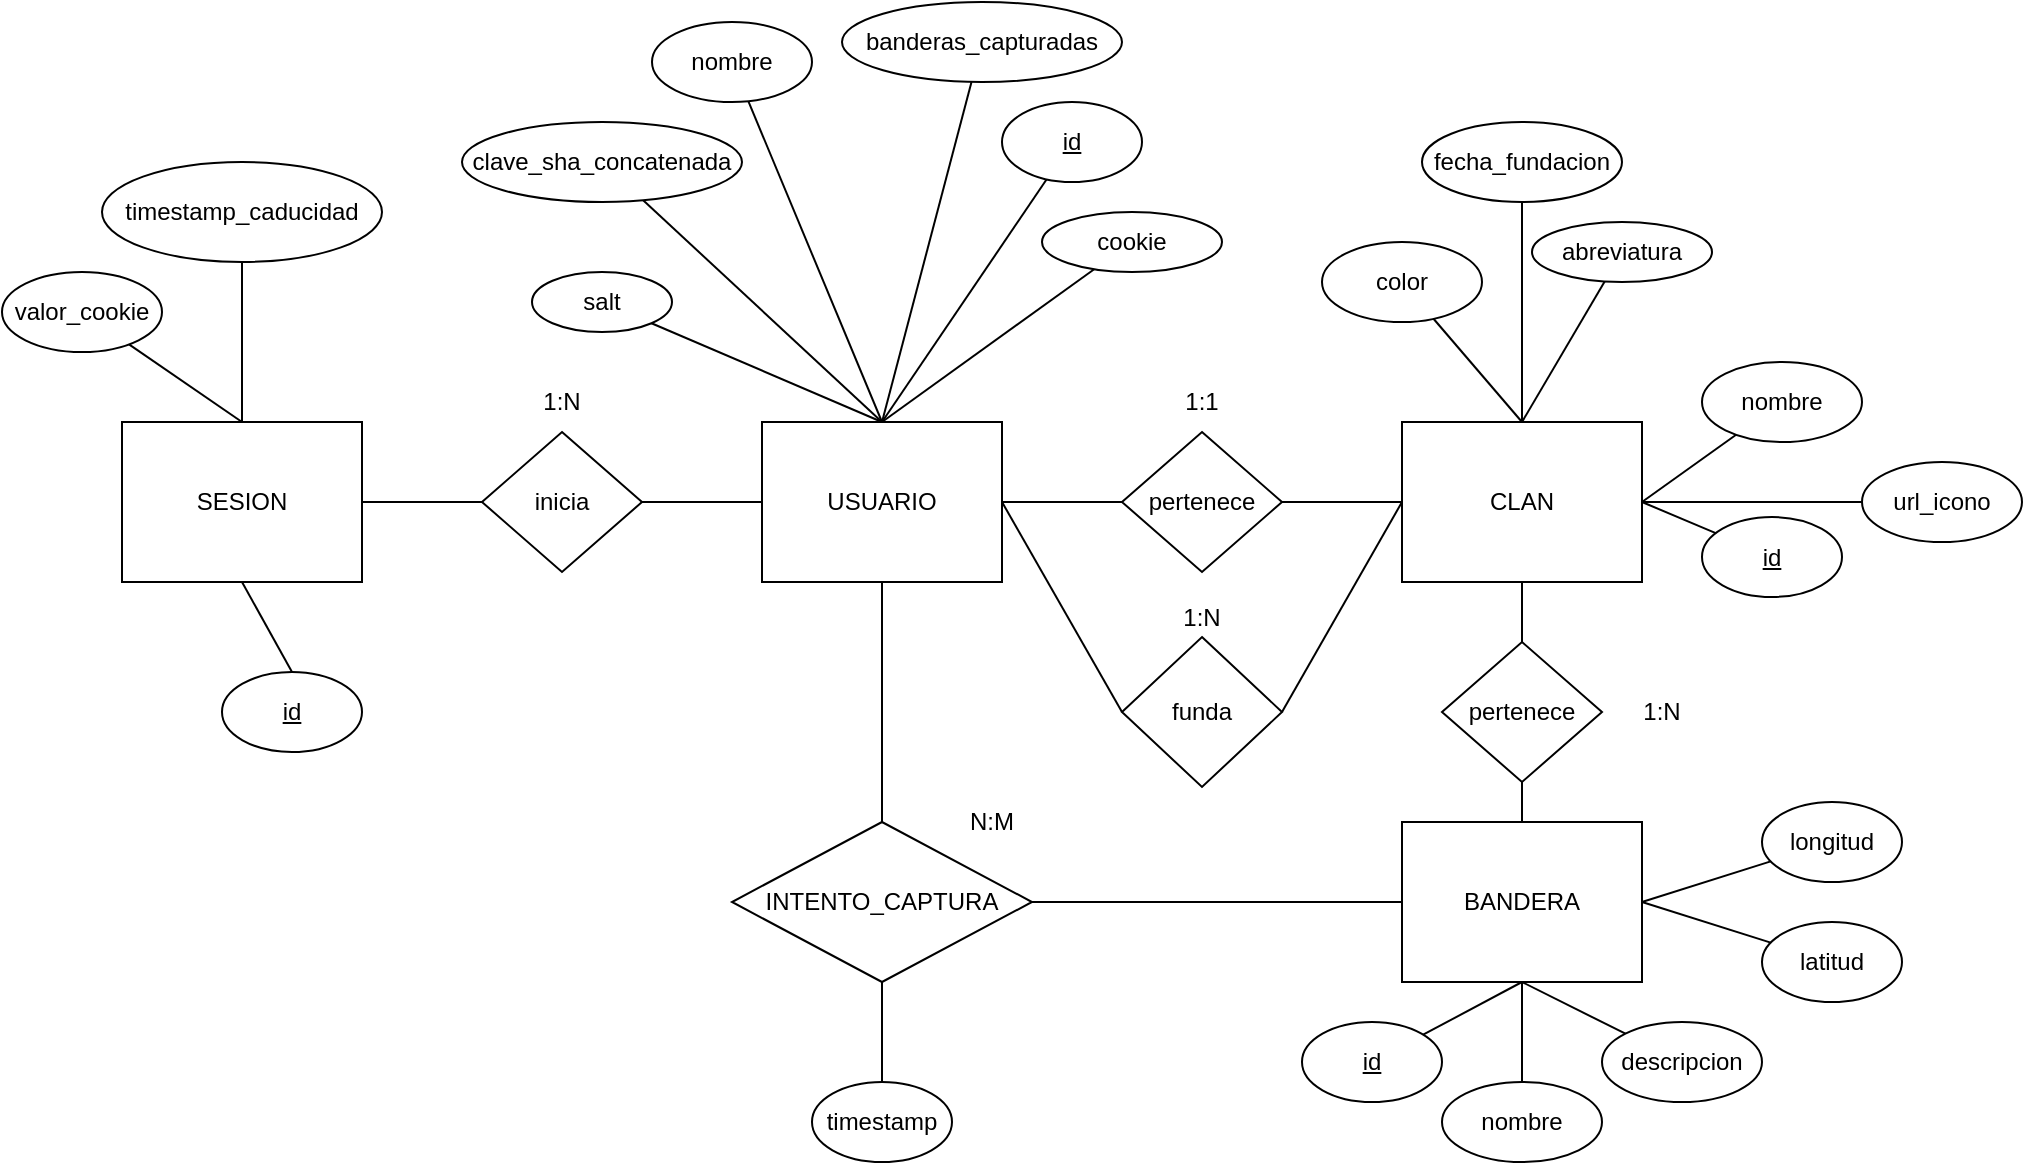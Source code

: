 <mxfile version="14.0.1" type="device"><diagram id="ZcFw3NsDIBaOdlPS0Ph0" name="Page-1"><mxGraphModel dx="868" dy="504" grid="1" gridSize="10" guides="1" tooltips="1" connect="1" arrows="1" fold="1" page="1" pageScale="1" pageWidth="1600" pageHeight="1200" math="0" shadow="0"><root><mxCell id="0"/><mxCell id="1" parent="0"/><mxCell id="fSJjw-DLxBgylvuJ7mEP-44" style="edgeStyle=orthogonalEdgeStyle;rounded=0;orthogonalLoop=1;jettySize=auto;html=1;exitX=0;exitY=0.5;exitDx=0;exitDy=0;entryX=1;entryY=0.5;entryDx=0;entryDy=0;endArrow=none;endFill=0;" parent="1" source="fSJjw-DLxBgylvuJ7mEP-1" target="fSJjw-DLxBgylvuJ7mEP-39" edge="1"><mxGeometry relative="1" as="geometry"/></mxCell><mxCell id="fSJjw-DLxBgylvuJ7mEP-52" style="edgeStyle=none;rounded=0;orthogonalLoop=1;jettySize=auto;html=1;exitX=0.5;exitY=0;exitDx=0;exitDy=0;endArrow=none;endFill=0;" parent="1" source="fSJjw-DLxBgylvuJ7mEP-1" target="fSJjw-DLxBgylvuJ7mEP-9" edge="1"><mxGeometry relative="1" as="geometry"/></mxCell><mxCell id="fSJjw-DLxBgylvuJ7mEP-53" style="edgeStyle=none;rounded=0;orthogonalLoop=1;jettySize=auto;html=1;exitX=0.5;exitY=0;exitDx=0;exitDy=0;endArrow=none;endFill=0;" parent="1" source="fSJjw-DLxBgylvuJ7mEP-1" target="fSJjw-DLxBgylvuJ7mEP-6" edge="1"><mxGeometry relative="1" as="geometry"/></mxCell><mxCell id="fSJjw-DLxBgylvuJ7mEP-54" style="edgeStyle=none;rounded=0;orthogonalLoop=1;jettySize=auto;html=1;exitX=0.5;exitY=0;exitDx=0;exitDy=0;endArrow=none;endFill=0;" parent="1" source="fSJjw-DLxBgylvuJ7mEP-1" target="fSJjw-DLxBgylvuJ7mEP-32" edge="1"><mxGeometry relative="1" as="geometry"/></mxCell><mxCell id="fSJjw-DLxBgylvuJ7mEP-55" style="edgeStyle=none;rounded=0;orthogonalLoop=1;jettySize=auto;html=1;exitX=0.5;exitY=0;exitDx=0;exitDy=0;endArrow=none;endFill=0;" parent="1" source="fSJjw-DLxBgylvuJ7mEP-1" target="fSJjw-DLxBgylvuJ7mEP-5" edge="1"><mxGeometry relative="1" as="geometry"/></mxCell><mxCell id="fSJjw-DLxBgylvuJ7mEP-56" style="edgeStyle=none;rounded=0;orthogonalLoop=1;jettySize=auto;html=1;exitX=0.5;exitY=0;exitDx=0;exitDy=0;endArrow=none;endFill=0;" parent="1" source="fSJjw-DLxBgylvuJ7mEP-1" target="fSJjw-DLxBgylvuJ7mEP-10" edge="1"><mxGeometry relative="1" as="geometry"/></mxCell><mxCell id="fSJjw-DLxBgylvuJ7mEP-57" style="edgeStyle=none;rounded=0;orthogonalLoop=1;jettySize=auto;html=1;exitX=0.5;exitY=0;exitDx=0;exitDy=0;endArrow=none;endFill=0;" parent="1" source="fSJjw-DLxBgylvuJ7mEP-1" target="fSJjw-DLxBgylvuJ7mEP-8" edge="1"><mxGeometry relative="1" as="geometry"/></mxCell><mxCell id="fSJjw-DLxBgylvuJ7mEP-1" value="USUARIO" style="rounded=0;whiteSpace=wrap;html=1;" parent="1" vertex="1"><mxGeometry x="400" y="240" width="120" height="80" as="geometry"/></mxCell><mxCell id="fSJjw-DLxBgylvuJ7mEP-22" style="edgeStyle=orthogonalEdgeStyle;rounded=0;orthogonalLoop=1;jettySize=auto;html=1;exitX=0.5;exitY=1;exitDx=0;exitDy=0;entryX=0.5;entryY=0;entryDx=0;entryDy=0;endArrow=none;endFill=0;" parent="1" source="fSJjw-DLxBgylvuJ7mEP-2" target="fSJjw-DLxBgylvuJ7mEP-17" edge="1"><mxGeometry relative="1" as="geometry"/></mxCell><mxCell id="fSJjw-DLxBgylvuJ7mEP-59" style="edgeStyle=none;rounded=0;orthogonalLoop=1;jettySize=auto;html=1;exitX=1;exitY=0.5;exitDx=0;exitDy=0;endArrow=none;endFill=0;" parent="1" source="fSJjw-DLxBgylvuJ7mEP-2" target="fSJjw-DLxBgylvuJ7mEP-11" edge="1"><mxGeometry relative="1" as="geometry"/></mxCell><mxCell id="fSJjw-DLxBgylvuJ7mEP-60" style="edgeStyle=none;rounded=0;orthogonalLoop=1;jettySize=auto;html=1;exitX=1;exitY=0.5;exitDx=0;exitDy=0;endArrow=none;endFill=0;" parent="1" source="fSJjw-DLxBgylvuJ7mEP-2" target="fSJjw-DLxBgylvuJ7mEP-29" edge="1"><mxGeometry relative="1" as="geometry"/></mxCell><mxCell id="fSJjw-DLxBgylvuJ7mEP-61" style="edgeStyle=none;rounded=0;orthogonalLoop=1;jettySize=auto;html=1;exitX=1;exitY=0.5;exitDx=0;exitDy=0;endArrow=none;endFill=0;" parent="1" source="fSJjw-DLxBgylvuJ7mEP-2" target="fSJjw-DLxBgylvuJ7mEP-27" edge="1"><mxGeometry relative="1" as="geometry"/></mxCell><mxCell id="fSJjw-DLxBgylvuJ7mEP-62" style="edgeStyle=none;rounded=0;orthogonalLoop=1;jettySize=auto;html=1;exitX=0.5;exitY=0;exitDx=0;exitDy=0;endArrow=none;endFill=0;" parent="1" source="fSJjw-DLxBgylvuJ7mEP-2" target="fSJjw-DLxBgylvuJ7mEP-28" edge="1"><mxGeometry relative="1" as="geometry"/></mxCell><mxCell id="fSJjw-DLxBgylvuJ7mEP-64" style="edgeStyle=none;rounded=0;orthogonalLoop=1;jettySize=auto;html=1;exitX=0.5;exitY=0;exitDx=0;exitDy=0;endArrow=none;endFill=0;" parent="1" source="fSJjw-DLxBgylvuJ7mEP-2" target="fSJjw-DLxBgylvuJ7mEP-31" edge="1"><mxGeometry relative="1" as="geometry"/></mxCell><mxCell id="Yia6508VSB47oYlitVN--6" style="edgeStyle=none;rounded=0;orthogonalLoop=1;jettySize=auto;html=1;exitX=0.5;exitY=0;exitDx=0;exitDy=0;endArrow=none;endFill=0;" edge="1" parent="1" source="fSJjw-DLxBgylvuJ7mEP-2" target="Yia6508VSB47oYlitVN--5"><mxGeometry relative="1" as="geometry"/></mxCell><mxCell id="fSJjw-DLxBgylvuJ7mEP-2" value="CLAN" style="rounded=0;whiteSpace=wrap;html=1;" parent="1" vertex="1"><mxGeometry x="720" y="240" width="120" height="80" as="geometry"/></mxCell><mxCell id="fSJjw-DLxBgylvuJ7mEP-66" style="edgeStyle=none;rounded=0;orthogonalLoop=1;jettySize=auto;html=1;exitX=1;exitY=0.5;exitDx=0;exitDy=0;endArrow=none;endFill=0;" parent="1" source="fSJjw-DLxBgylvuJ7mEP-3" target="fSJjw-DLxBgylvuJ7mEP-35" edge="1"><mxGeometry relative="1" as="geometry"/></mxCell><mxCell id="fSJjw-DLxBgylvuJ7mEP-67" style="edgeStyle=none;rounded=0;orthogonalLoop=1;jettySize=auto;html=1;exitX=0.5;exitY=1;exitDx=0;exitDy=0;endArrow=none;endFill=0;" parent="1" source="fSJjw-DLxBgylvuJ7mEP-3" target="fSJjw-DLxBgylvuJ7mEP-36" edge="1"><mxGeometry relative="1" as="geometry"/></mxCell><mxCell id="fSJjw-DLxBgylvuJ7mEP-68" style="edgeStyle=none;rounded=0;orthogonalLoop=1;jettySize=auto;html=1;exitX=0.5;exitY=1;exitDx=0;exitDy=0;endArrow=none;endFill=0;" parent="1" source="fSJjw-DLxBgylvuJ7mEP-3" target="fSJjw-DLxBgylvuJ7mEP-13" edge="1"><mxGeometry relative="1" as="geometry"/></mxCell><mxCell id="fSJjw-DLxBgylvuJ7mEP-69" style="edgeStyle=none;rounded=0;orthogonalLoop=1;jettySize=auto;html=1;exitX=0.5;exitY=1;exitDx=0;exitDy=0;endArrow=none;endFill=0;" parent="1" source="fSJjw-DLxBgylvuJ7mEP-3" target="fSJjw-DLxBgylvuJ7mEP-26" edge="1"><mxGeometry relative="1" as="geometry"/></mxCell><mxCell id="vTsiVbhXM3s6ITpNbA8i-2" style="rounded=0;orthogonalLoop=1;jettySize=auto;html=1;exitX=1;exitY=0.5;exitDx=0;exitDy=0;endArrow=none;endFill=0;" parent="1" source="fSJjw-DLxBgylvuJ7mEP-3" target="vTsiVbhXM3s6ITpNbA8i-1" edge="1"><mxGeometry relative="1" as="geometry"/></mxCell><mxCell id="fSJjw-DLxBgylvuJ7mEP-3" value="BANDERA" style="rounded=0;whiteSpace=wrap;html=1;" parent="1" vertex="1"><mxGeometry x="720" y="440" width="120" height="80" as="geometry"/></mxCell><mxCell id="fSJjw-DLxBgylvuJ7mEP-70" style="edgeStyle=none;rounded=0;orthogonalLoop=1;jettySize=auto;html=1;exitX=0.5;exitY=1;exitDx=0;exitDy=0;endArrow=none;endFill=0;" parent="1" source="Yia6508VSB47oYlitVN--1" target="fSJjw-DLxBgylvuJ7mEP-34" edge="1"><mxGeometry relative="1" as="geometry"><mxPoint x="460" y="520" as="sourcePoint"/></mxGeometry></mxCell><mxCell id="fSJjw-DLxBgylvuJ7mEP-5" value="&lt;u&gt;id&lt;/u&gt;" style="ellipse;whiteSpace=wrap;html=1;" parent="1" vertex="1"><mxGeometry x="520" y="80" width="70" height="40" as="geometry"/></mxCell><mxCell id="fSJjw-DLxBgylvuJ7mEP-6" value="nombre" style="ellipse;whiteSpace=wrap;html=1;" parent="1" vertex="1"><mxGeometry x="345" y="40" width="80" height="40" as="geometry"/></mxCell><mxCell id="fSJjw-DLxBgylvuJ7mEP-8" value="salt" style="ellipse;whiteSpace=wrap;html=1;" parent="1" vertex="1"><mxGeometry x="285" y="165" width="70" height="30" as="geometry"/></mxCell><mxCell id="fSJjw-DLxBgylvuJ7mEP-9" value="clave_sha_concatenada" style="ellipse;whiteSpace=wrap;html=1;" parent="1" vertex="1"><mxGeometry x="250" y="90" width="140" height="40" as="geometry"/></mxCell><mxCell id="fSJjw-DLxBgylvuJ7mEP-10" value="cookie" style="ellipse;whiteSpace=wrap;html=1;" parent="1" vertex="1"><mxGeometry x="540" y="135" width="90" height="30" as="geometry"/></mxCell><mxCell id="fSJjw-DLxBgylvuJ7mEP-11" value="&lt;u&gt;id&lt;/u&gt;" style="ellipse;whiteSpace=wrap;html=1;" parent="1" vertex="1"><mxGeometry x="870" y="287.5" width="70" height="40" as="geometry"/></mxCell><mxCell id="fSJjw-DLxBgylvuJ7mEP-13" value="&lt;u&gt;id&lt;/u&gt;" style="ellipse;whiteSpace=wrap;html=1;" parent="1" vertex="1"><mxGeometry x="670" y="540" width="70" height="40" as="geometry"/></mxCell><mxCell id="fSJjw-DLxBgylvuJ7mEP-19" style="edgeStyle=orthogonalEdgeStyle;rounded=0;orthogonalLoop=1;jettySize=auto;html=1;exitX=0.5;exitY=0;exitDx=0;exitDy=0;entryX=0.5;entryY=1;entryDx=0;entryDy=0;endArrow=none;endFill=0;" parent="1" source="Yia6508VSB47oYlitVN--1" target="fSJjw-DLxBgylvuJ7mEP-1" edge="1"><mxGeometry relative="1" as="geometry"><mxPoint x="460" y="350" as="sourcePoint"/></mxGeometry></mxCell><mxCell id="fSJjw-DLxBgylvuJ7mEP-20" style="edgeStyle=orthogonalEdgeStyle;rounded=0;orthogonalLoop=1;jettySize=auto;html=1;exitX=0;exitY=0.5;exitDx=0;exitDy=0;entryX=1;entryY=0.5;entryDx=0;entryDy=0;endArrow=none;endFill=0;" parent="1" source="fSJjw-DLxBgylvuJ7mEP-15" target="fSJjw-DLxBgylvuJ7mEP-1" edge="1"><mxGeometry relative="1" as="geometry"/></mxCell><mxCell id="fSJjw-DLxBgylvuJ7mEP-21" style="edgeStyle=orthogonalEdgeStyle;rounded=0;orthogonalLoop=1;jettySize=auto;html=1;exitX=1;exitY=0.5;exitDx=0;exitDy=0;entryX=0;entryY=0.5;entryDx=0;entryDy=0;endArrow=none;endFill=0;" parent="1" source="fSJjw-DLxBgylvuJ7mEP-15" target="fSJjw-DLxBgylvuJ7mEP-2" edge="1"><mxGeometry relative="1" as="geometry"/></mxCell><mxCell id="fSJjw-DLxBgylvuJ7mEP-15" value="pertenece" style="rhombus;whiteSpace=wrap;html=1;" parent="1" vertex="1"><mxGeometry x="580" y="245" width="80" height="70" as="geometry"/></mxCell><mxCell id="fSJjw-DLxBgylvuJ7mEP-24" style="edgeStyle=orthogonalEdgeStyle;rounded=0;orthogonalLoop=1;jettySize=auto;html=1;exitX=1;exitY=0.5;exitDx=0;exitDy=0;entryX=0;entryY=0.5;entryDx=0;entryDy=0;endArrow=none;endFill=0;" parent="1" source="Yia6508VSB47oYlitVN--1" target="fSJjw-DLxBgylvuJ7mEP-3" edge="1"><mxGeometry relative="1" as="geometry"><mxPoint x="660" y="480" as="sourcePoint"/></mxGeometry></mxCell><mxCell id="fSJjw-DLxBgylvuJ7mEP-23" style="edgeStyle=orthogonalEdgeStyle;rounded=0;orthogonalLoop=1;jettySize=auto;html=1;exitX=0.5;exitY=1;exitDx=0;exitDy=0;entryX=0.5;entryY=0;entryDx=0;entryDy=0;endArrow=none;endFill=0;" parent="1" source="fSJjw-DLxBgylvuJ7mEP-17" target="fSJjw-DLxBgylvuJ7mEP-3" edge="1"><mxGeometry relative="1" as="geometry"/></mxCell><mxCell id="fSJjw-DLxBgylvuJ7mEP-17" value="pertenece" style="rhombus;whiteSpace=wrap;html=1;" parent="1" vertex="1"><mxGeometry x="740" y="350" width="80" height="70" as="geometry"/></mxCell><mxCell id="fSJjw-DLxBgylvuJ7mEP-26" value="nombre" style="ellipse;whiteSpace=wrap;html=1;" parent="1" vertex="1"><mxGeometry x="740" y="570" width="80" height="40" as="geometry"/></mxCell><mxCell id="fSJjw-DLxBgylvuJ7mEP-27" value="nombre" style="ellipse;whiteSpace=wrap;html=1;" parent="1" vertex="1"><mxGeometry x="870" y="210" width="80" height="40" as="geometry"/></mxCell><mxCell id="fSJjw-DLxBgylvuJ7mEP-28" value="color" style="ellipse;whiteSpace=wrap;html=1;" parent="1" vertex="1"><mxGeometry x="680" y="150" width="80" height="40" as="geometry"/></mxCell><mxCell id="fSJjw-DLxBgylvuJ7mEP-29" value="url_icono" style="ellipse;whiteSpace=wrap;html=1;" parent="1" vertex="1"><mxGeometry x="950" y="260" width="80" height="40" as="geometry"/></mxCell><mxCell id="fSJjw-DLxBgylvuJ7mEP-31" value="abreviatura" style="ellipse;whiteSpace=wrap;html=1;" parent="1" vertex="1"><mxGeometry x="785" y="140" width="90" height="30" as="geometry"/></mxCell><mxCell id="fSJjw-DLxBgylvuJ7mEP-32" value="banderas_capturadas" style="ellipse;whiteSpace=wrap;html=1;" parent="1" vertex="1"><mxGeometry x="440" y="30" width="140" height="40" as="geometry"/></mxCell><mxCell id="fSJjw-DLxBgylvuJ7mEP-34" value="timestamp" style="ellipse;whiteSpace=wrap;html=1;" parent="1" vertex="1"><mxGeometry x="425" y="570" width="70" height="40" as="geometry"/></mxCell><mxCell id="fSJjw-DLxBgylvuJ7mEP-35" value="latitud" style="ellipse;whiteSpace=wrap;html=1;" parent="1" vertex="1"><mxGeometry x="900" y="490" width="70" height="40" as="geometry"/></mxCell><mxCell id="fSJjw-DLxBgylvuJ7mEP-36" value="descripcion" style="ellipse;whiteSpace=wrap;html=1;" parent="1" vertex="1"><mxGeometry x="820" y="540" width="80" height="40" as="geometry"/></mxCell><mxCell id="fSJjw-DLxBgylvuJ7mEP-47" style="rounded=0;orthogonalLoop=1;jettySize=auto;html=1;exitX=0.5;exitY=1;exitDx=0;exitDy=0;entryX=0.5;entryY=0;entryDx=0;entryDy=0;endArrow=none;endFill=0;" parent="1" source="fSJjw-DLxBgylvuJ7mEP-38" target="fSJjw-DLxBgylvuJ7mEP-43" edge="1"><mxGeometry relative="1" as="geometry"/></mxCell><mxCell id="fSJjw-DLxBgylvuJ7mEP-49" style="edgeStyle=none;rounded=0;orthogonalLoop=1;jettySize=auto;html=1;exitX=0.5;exitY=0;exitDx=0;exitDy=0;endArrow=none;endFill=0;" parent="1" source="fSJjw-DLxBgylvuJ7mEP-38" target="fSJjw-DLxBgylvuJ7mEP-40" edge="1"><mxGeometry relative="1" as="geometry"/></mxCell><mxCell id="fSJjw-DLxBgylvuJ7mEP-50" style="edgeStyle=none;rounded=0;orthogonalLoop=1;jettySize=auto;html=1;exitX=0.5;exitY=0;exitDx=0;exitDy=0;endArrow=none;endFill=0;" parent="1" source="fSJjw-DLxBgylvuJ7mEP-38" target="fSJjw-DLxBgylvuJ7mEP-41" edge="1"><mxGeometry relative="1" as="geometry"/></mxCell><mxCell id="fSJjw-DLxBgylvuJ7mEP-38" value="SESION" style="rounded=0;whiteSpace=wrap;html=1;" parent="1" vertex="1"><mxGeometry x="80" y="240" width="120" height="80" as="geometry"/></mxCell><mxCell id="fSJjw-DLxBgylvuJ7mEP-45" style="edgeStyle=orthogonalEdgeStyle;rounded=0;orthogonalLoop=1;jettySize=auto;html=1;exitX=0;exitY=0.5;exitDx=0;exitDy=0;entryX=1;entryY=0.5;entryDx=0;entryDy=0;endArrow=none;endFill=0;" parent="1" source="fSJjw-DLxBgylvuJ7mEP-39" target="fSJjw-DLxBgylvuJ7mEP-38" edge="1"><mxGeometry relative="1" as="geometry"/></mxCell><mxCell id="fSJjw-DLxBgylvuJ7mEP-39" value="inicia" style="rhombus;whiteSpace=wrap;html=1;" parent="1" vertex="1"><mxGeometry x="260" y="245" width="80" height="70" as="geometry"/></mxCell><mxCell id="fSJjw-DLxBgylvuJ7mEP-40" value="valor_cookie" style="ellipse;whiteSpace=wrap;html=1;" parent="1" vertex="1"><mxGeometry x="20" y="165" width="80" height="40" as="geometry"/></mxCell><mxCell id="fSJjw-DLxBgylvuJ7mEP-41" value="timestamp_caducidad" style="ellipse;whiteSpace=wrap;html=1;" parent="1" vertex="1"><mxGeometry x="70" y="110" width="140" height="50" as="geometry"/></mxCell><mxCell id="fSJjw-DLxBgylvuJ7mEP-43" value="&lt;u&gt;id&lt;/u&gt;" style="ellipse;whiteSpace=wrap;html=1;" parent="1" vertex="1"><mxGeometry x="130" y="365" width="70" height="40" as="geometry"/></mxCell><mxCell id="vTsiVbhXM3s6ITpNbA8i-1" value="longitud" style="ellipse;whiteSpace=wrap;html=1;" parent="1" vertex="1"><mxGeometry x="900" y="430" width="70" height="40" as="geometry"/></mxCell><mxCell id="Yia6508VSB47oYlitVN--1" value="INTENTO_CAPTURA" style="rhombus;whiteSpace=wrap;html=1;" vertex="1" parent="1"><mxGeometry x="385" y="440" width="150" height="80" as="geometry"/></mxCell><mxCell id="Yia6508VSB47oYlitVN--3" style="rounded=0;orthogonalLoop=1;jettySize=auto;html=1;exitX=0;exitY=0.5;exitDx=0;exitDy=0;entryX=1;entryY=0.5;entryDx=0;entryDy=0;endArrow=none;endFill=0;" edge="1" parent="1" source="Yia6508VSB47oYlitVN--2" target="fSJjw-DLxBgylvuJ7mEP-1"><mxGeometry relative="1" as="geometry"/></mxCell><mxCell id="Yia6508VSB47oYlitVN--4" style="edgeStyle=none;rounded=0;orthogonalLoop=1;jettySize=auto;html=1;exitX=1;exitY=0.5;exitDx=0;exitDy=0;entryX=0;entryY=0.5;entryDx=0;entryDy=0;endArrow=none;endFill=0;" edge="1" parent="1" source="Yia6508VSB47oYlitVN--2" target="fSJjw-DLxBgylvuJ7mEP-2"><mxGeometry relative="1" as="geometry"/></mxCell><mxCell id="Yia6508VSB47oYlitVN--2" value="funda" style="rhombus;whiteSpace=wrap;html=1;" vertex="1" parent="1"><mxGeometry x="580" y="347.5" width="80" height="75" as="geometry"/></mxCell><mxCell id="Yia6508VSB47oYlitVN--5" value="fecha_fundacion" style="ellipse;whiteSpace=wrap;html=1;" vertex="1" parent="1"><mxGeometry x="730" y="90" width="100" height="40" as="geometry"/></mxCell><mxCell id="Yia6508VSB47oYlitVN--7" value="N:M" style="text;html=1;strokeColor=none;fillColor=none;align=center;verticalAlign=middle;whiteSpace=wrap;rounded=0;" vertex="1" parent="1"><mxGeometry x="495" y="430" width="40" height="20" as="geometry"/></mxCell><mxCell id="Yia6508VSB47oYlitVN--8" value="1:N" style="text;html=1;strokeColor=none;fillColor=none;align=center;verticalAlign=middle;whiteSpace=wrap;rounded=0;" vertex="1" parent="1"><mxGeometry x="280" y="220" width="40" height="20" as="geometry"/></mxCell><mxCell id="Yia6508VSB47oYlitVN--9" value="1:1" style="text;html=1;strokeColor=none;fillColor=none;align=center;verticalAlign=middle;whiteSpace=wrap;rounded=0;" vertex="1" parent="1"><mxGeometry x="600" y="220" width="40" height="20" as="geometry"/></mxCell><mxCell id="Yia6508VSB47oYlitVN--10" value="1:N" style="text;html=1;strokeColor=none;fillColor=none;align=center;verticalAlign=middle;whiteSpace=wrap;rounded=0;" vertex="1" parent="1"><mxGeometry x="600" y="327.5" width="40" height="20" as="geometry"/></mxCell><mxCell id="Yia6508VSB47oYlitVN--11" value="1:N" style="text;html=1;strokeColor=none;fillColor=none;align=center;verticalAlign=middle;whiteSpace=wrap;rounded=0;" vertex="1" parent="1"><mxGeometry x="830" y="375" width="40" height="20" as="geometry"/></mxCell></root></mxGraphModel></diagram></mxfile>